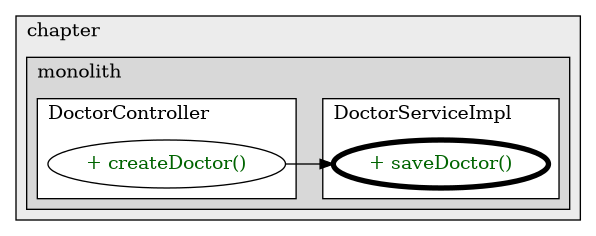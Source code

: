 @startuml

/' diagram meta data start
config=CallConfiguration;
{
  "rootMethod": "com.chapter.monolith.DoctorRatingApp.services.DoctorServiceImpl#saveDoctor(Doctor)",
  "projectClassification": {
    "searchMode": "OpenProject", // OpenProject, AllProjects
    "includedProjects": "",
    "pathEndKeywords": "*.impl",
    "isClientPath": "",
    "isClientName": "",
    "isTestPath": "",
    "isTestName": "",
    "isMappingPath": "",
    "isMappingName": "",
    "isDataAccessPath": "",
    "isDataAccessName": "",
    "isDataStructurePath": "",
    "isDataStructureName": "",
    "isInterfaceStructuresPath": "",
    "isInterfaceStructuresName": "",
    "isEntryPointPath": "",
    "isEntryPointName": "",
    "treatFinalFieldsAsMandatory": false
  },
  "graphRestriction": {
    "classPackageExcludeFilter": "",
    "classPackageIncludeFilter": "",
    "classNameExcludeFilter": "",
    "classNameIncludeFilter": "",
    "methodNameExcludeFilter": "",
    "methodNameIncludeFilter": "",
    "removeByInheritance": "", // inheritance/annotation based filtering is done in a second step
    "removeByAnnotation": "",
    "removeByClassPackage": "", // cleanup the graph after inheritance/annotation based filtering is done
    "removeByClassName": "",
    "cutMappings": false,
    "cutEnum": true,
    "cutTests": true,
    "cutClient": true,
    "cutDataAccess": true,
    "cutInterfaceStructures": true,
    "cutDataStructures": true,
    "cutGetterAndSetter": true,
    "cutConstructors": true
  },
  "graphTraversal": {
    "forwardDepth": 3,
    "backwardDepth": 3,
    "classPackageExcludeFilter": "",
    "classPackageIncludeFilter": "",
    "classNameExcludeFilter": "",
    "classNameIncludeFilter": "",
    "methodNameExcludeFilter": "",
    "methodNameIncludeFilter": "",
    "hideMappings": false,
    "hideDataStructures": false,
    "hidePrivateMethods": true,
    "hideInterfaceCalls": true, // indirection: implementation -> interface (is hidden) -> implementation
    "onlyShowApplicationEntryPoints": false, // root node is included
    "useMethodCallsForStructureDiagram": "ForwardOnly" // ForwardOnly, BothDirections, No
  },
  "details": {
    "aggregation": "GroupByClass", // ByClass, GroupByClass, None
    "showMethodParametersTypes": false,
    "showMethodParametersNames": false,
    "showMethodReturnType": false,
    "showPackageLevels": 2,
    "showCallOrder": false,
    "edgeMode": "MethodsOnly", // TypesOnly, MethodsOnly, TypesAndMethods, MethodsAndDirectTypeUsage
    "showDetailedClassStructure": false
  },
  "rootClass": "com.chapter.monolith.DoctorRatingApp.services.DoctorServiceImpl",
  "extensionCallbackMethod": "" // qualified.class.name#methodName - signature: public static String method(String)
}
diagram meta data end '/



digraph g {
    rankdir="LR"
    splines=polyline
    

'nodes 
subgraph cluster_739015757 { 
   	label=chapter
	labeljust=l
	fillcolor="#ececec"
	style=filled
   
   subgraph cluster_1062846101 { 
   	label=monolith
	labeljust=l
	fillcolor="#d8d8d8"
	style=filled
   
   subgraph cluster_1187496197 { 
   	label=DoctorServiceImpl
	labeljust=l
	fillcolor=white
	style=filled
   
   DoctorServiceImpl1331149939XXXsaveDoctor2052357439[
	label="+ saveDoctor()"
	style=filled
	fillcolor=white
	tooltip="DoctorServiceImpl

&#10;  Saves a doctor entity to the database.&#10; &#10;  @param doctor The doctor entity to be saved.&#10;  @return The saved doctor entity with a generated doctorId.&#10; "
	penwidth=4
	fontcolor=darkgreen
];
} 

subgraph cluster_1501755015 { 
   	label=DoctorController
	labeljust=l
	fillcolor=white
	style=filled
   
   DoctorController1067806754XXXcreateDoctor2052357439[
	label="+ createDoctor()"
	style=filled
	fillcolor=white
	tooltip="DoctorController

&#10;  Creates a new doctor by saving the provided doctor object.&#10; &#10;  @param doctor The doctor object to be created&#10;  @return A ResponseEntity object containing the created doctor and a status code of 201 (CREATED)&#10; "
	fontcolor=darkgreen
];
} 
} 
} 

'edges    
DoctorController1067806754XXXcreateDoctor2052357439 -> DoctorServiceImpl1331149939XXXsaveDoctor2052357439;
    
}
@enduml